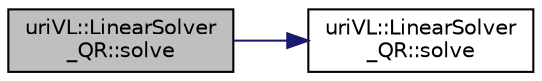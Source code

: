 digraph "uriVL::LinearSolver_QR::solve"
{
  edge [fontname="Helvetica",fontsize="10",labelfontname="Helvetica",labelfontsize="10"];
  node [fontname="Helvetica",fontsize="10",shape=record];
  rankdir="LR";
  Node1 [label="uriVL::LinearSolver\l_QR::solve",height=0.2,width=0.4,color="black", fillcolor="grey75", style="filled", fontcolor="black"];
  Node1 -> Node2 [color="midnightblue",fontsize="10",style="solid",fontname="Helvetica"];
  Node2 [label="uriVL::LinearSolver\l_QR::solve",height=0.2,width=0.4,color="black", fillcolor="white", style="filled",URL="$classuriVL_1_1LinearSolver__QR.html#ad0a0a128297011b209f3e16469e63655",tooltip="Solves the SLE for the matrix assigned through the constructor or through a call to setMatrix and the..."];
}
